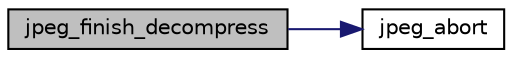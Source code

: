 digraph "jpeg_finish_decompress"
{
 // LATEX_PDF_SIZE
  bgcolor="transparent";
  edge [fontname="Helvetica",fontsize="10",labelfontname="Helvetica",labelfontsize="10"];
  node [fontname="Helvetica",fontsize="10",shape=record];
  rankdir="LR";
  Node77 [label="jpeg_finish_decompress",height=0.2,width=0.4,color="black", fillcolor="grey75", style="filled", fontcolor="black",tooltip=" "];
  Node77 -> Node78 [color="midnightblue",fontsize="10",style="solid",fontname="Helvetica"];
  Node78 [label="jpeg_abort",height=0.2,width=0.4,color="black",URL="$jcomapi_8c.html#a4d237ece8d7a6e59421436c3e99b5af7",tooltip=" "];
}
